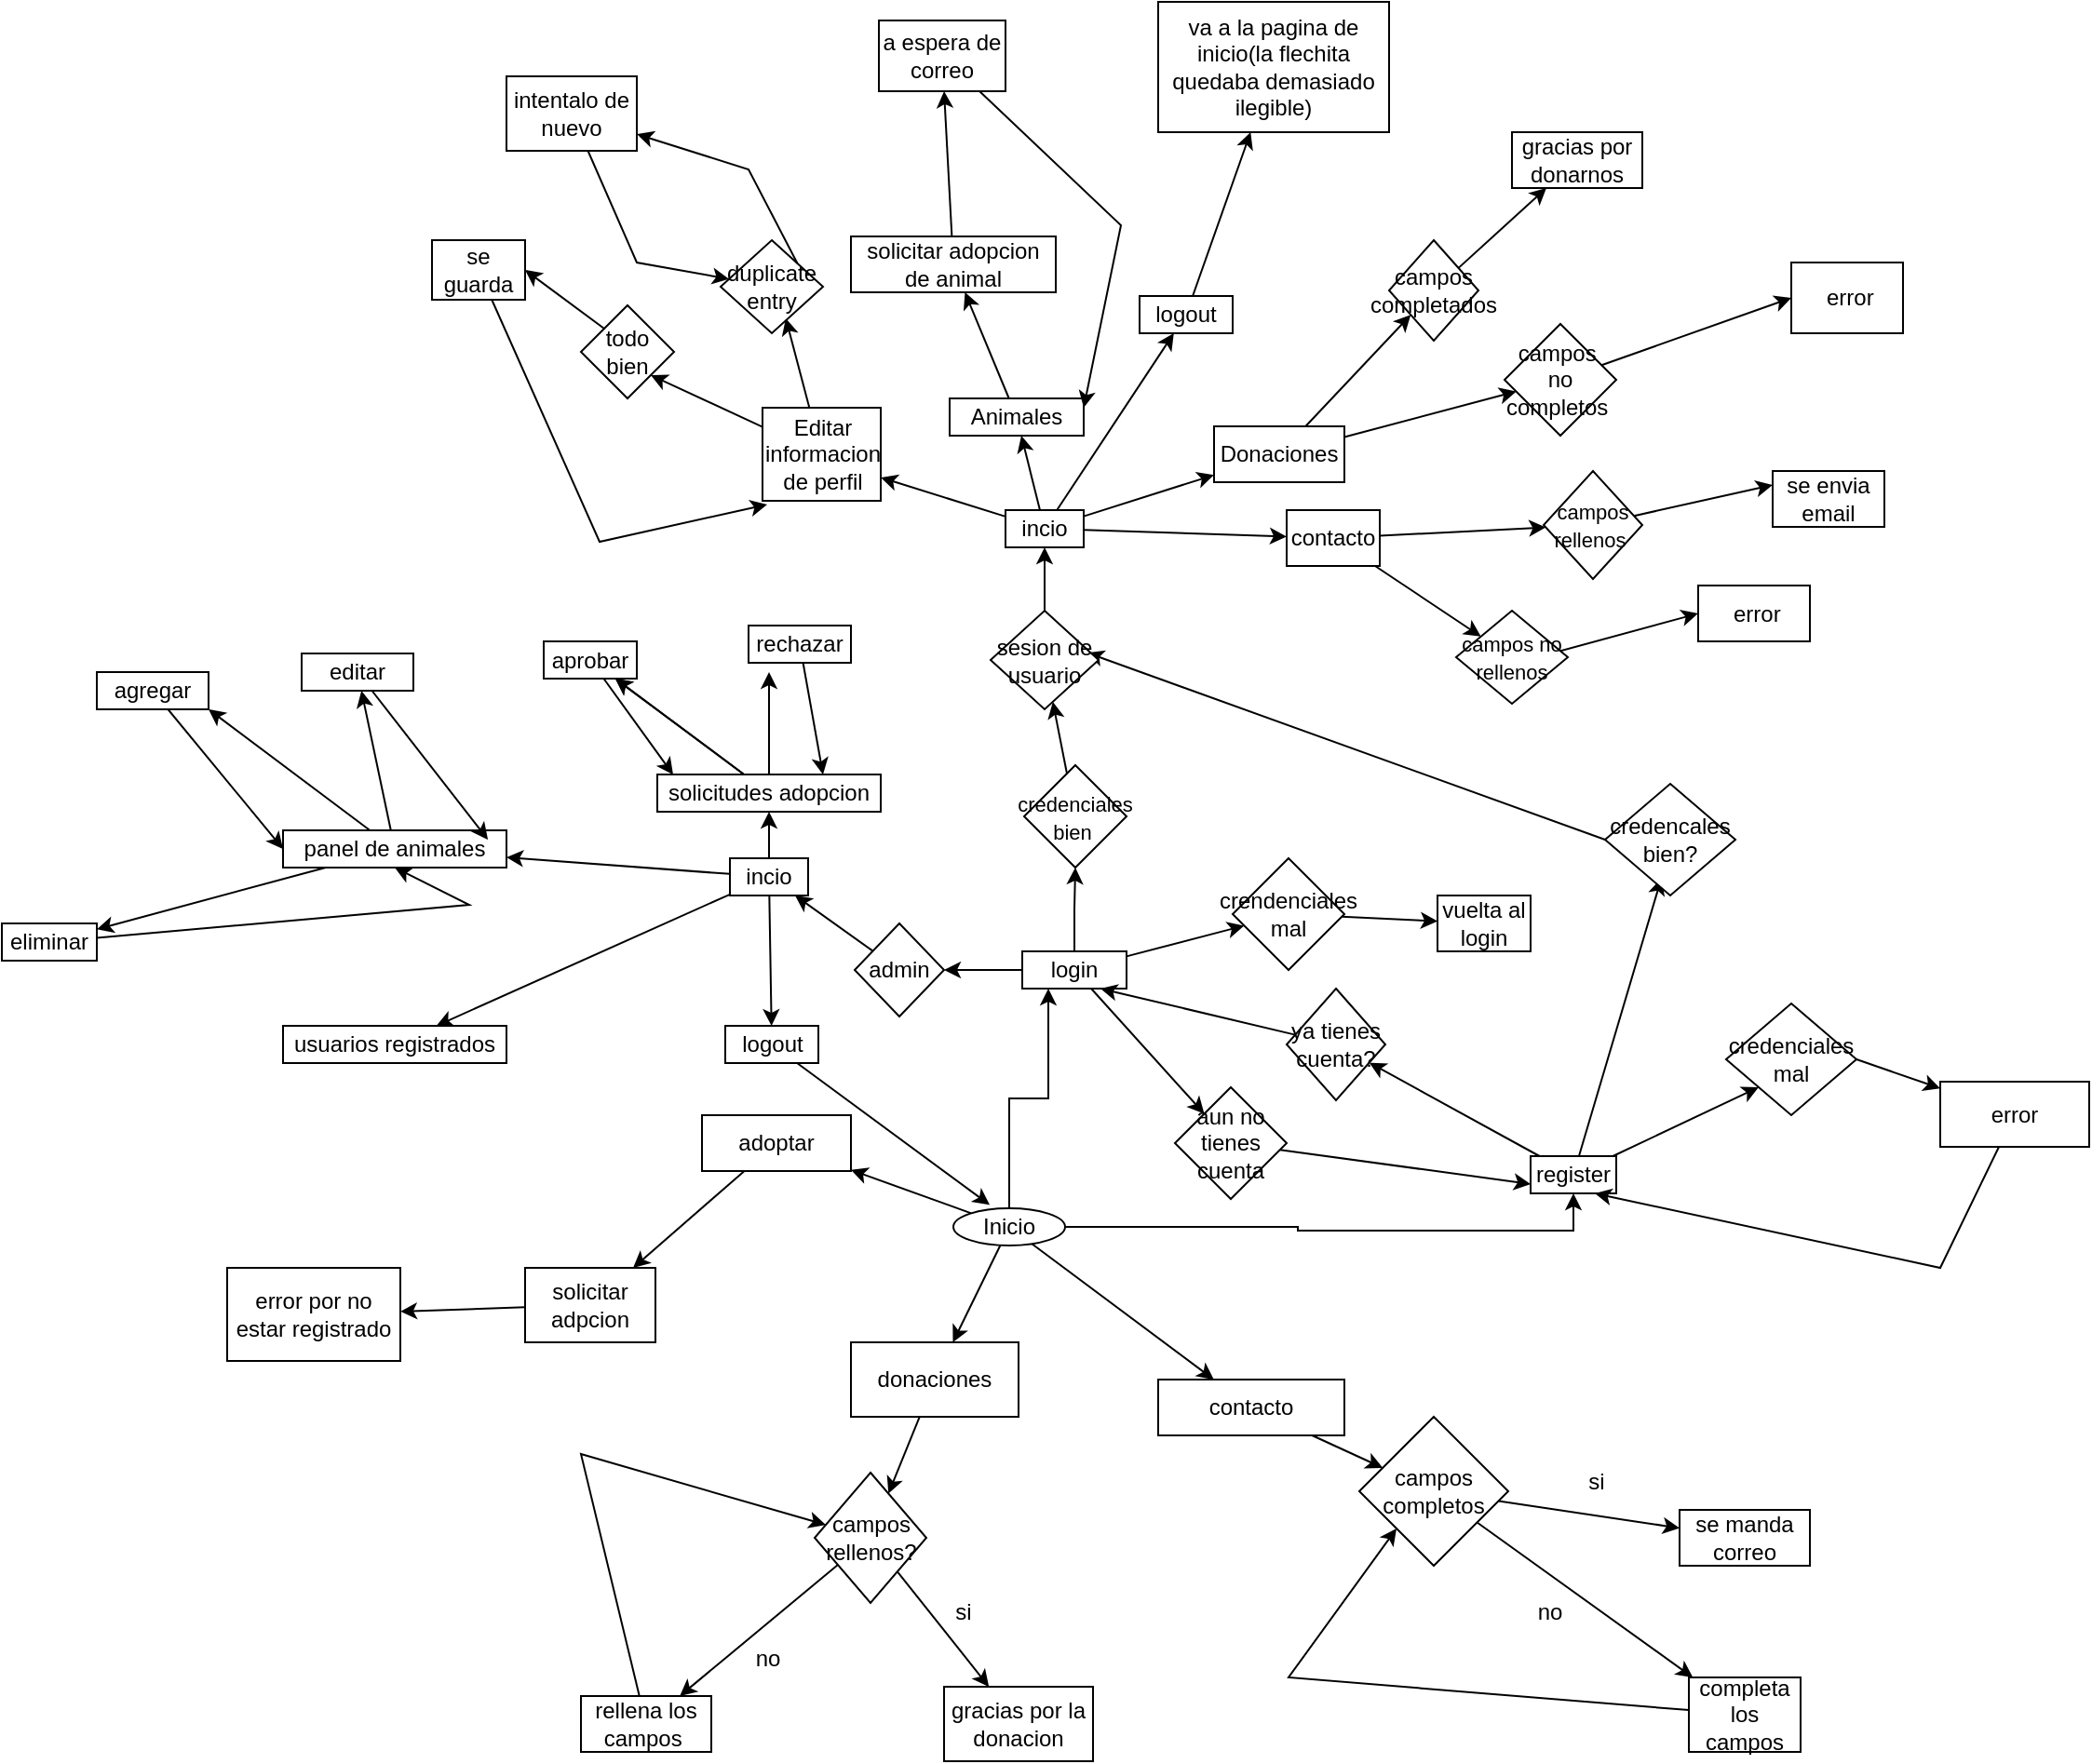 <mxfile version="27.1.1">
  <diagram name="Página-1" id="3M__JthjFd81jJMuD14Z">
    <mxGraphModel dx="2414" dy="676" grid="1" gridSize="10" guides="1" tooltips="1" connect="1" arrows="1" fold="1" page="1" pageScale="1" pageWidth="827" pageHeight="1169" math="0" shadow="0">
      <root>
        <mxCell id="0" />
        <mxCell id="1" parent="0" />
        <mxCell id="T-C96O8mmLmEZ2CBsVCO-4" value="" style="edgeStyle=orthogonalEdgeStyle;rounded=0;orthogonalLoop=1;jettySize=auto;html=1;entryX=0.25;entryY=1;entryDx=0;entryDy=0;" parent="1" source="T-C96O8mmLmEZ2CBsVCO-2" target="T-C96O8mmLmEZ2CBsVCO-3" edge="1">
          <mxGeometry relative="1" as="geometry">
            <mxPoint x="240" y="700" as="targetPoint" />
          </mxGeometry>
        </mxCell>
        <mxCell id="T-C96O8mmLmEZ2CBsVCO-6" value="" style="edgeStyle=orthogonalEdgeStyle;rounded=0;orthogonalLoop=1;jettySize=auto;html=1;" parent="1" source="T-C96O8mmLmEZ2CBsVCO-2" target="T-C96O8mmLmEZ2CBsVCO-5" edge="1">
          <mxGeometry relative="1" as="geometry" />
        </mxCell>
        <mxCell id="T-C96O8mmLmEZ2CBsVCO-141" style="edgeStyle=none;rounded=0;orthogonalLoop=1;jettySize=auto;html=1;" parent="1" source="T-C96O8mmLmEZ2CBsVCO-2" target="T-C96O8mmLmEZ2CBsVCO-143" edge="1">
          <mxGeometry relative="1" as="geometry">
            <mxPoint x="320" y="830" as="targetPoint" />
          </mxGeometry>
        </mxCell>
        <mxCell id="T-C96O8mmLmEZ2CBsVCO-154" style="edgeStyle=none;rounded=0;orthogonalLoop=1;jettySize=auto;html=1;" parent="1" source="T-C96O8mmLmEZ2CBsVCO-2" target="T-C96O8mmLmEZ2CBsVCO-155" edge="1">
          <mxGeometry relative="1" as="geometry">
            <mxPoint x="330" y="830" as="targetPoint" />
          </mxGeometry>
        </mxCell>
        <mxCell id="T-C96O8mmLmEZ2CBsVCO-182" style="edgeStyle=none;rounded=0;orthogonalLoop=1;jettySize=auto;html=1;" parent="1" source="T-C96O8mmLmEZ2CBsVCO-2" target="T-C96O8mmLmEZ2CBsVCO-183" edge="1">
          <mxGeometry relative="1" as="geometry">
            <mxPoint x="330" y="890" as="targetPoint" />
          </mxGeometry>
        </mxCell>
        <mxCell id="T-C96O8mmLmEZ2CBsVCO-2" value="Inicio" style="ellipse;whiteSpace=wrap;html=1;" parent="1" vertex="1">
          <mxGeometry x="190" y="808" width="60" height="20" as="geometry" />
        </mxCell>
        <mxCell id="T-C96O8mmLmEZ2CBsVCO-11" value="" style="edgeStyle=orthogonalEdgeStyle;rounded=0;orthogonalLoop=1;jettySize=auto;html=1;" parent="1" source="T-C96O8mmLmEZ2CBsVCO-3" target="T-C96O8mmLmEZ2CBsVCO-10" edge="1">
          <mxGeometry relative="1" as="geometry" />
        </mxCell>
        <mxCell id="T-C96O8mmLmEZ2CBsVCO-173" style="edgeStyle=none;rounded=0;orthogonalLoop=1;jettySize=auto;html=1;" parent="1" source="T-C96O8mmLmEZ2CBsVCO-3" target="T-C96O8mmLmEZ2CBsVCO-174" edge="1">
          <mxGeometry relative="1" as="geometry">
            <mxPoint x="290" y="630" as="targetPoint" />
          </mxGeometry>
        </mxCell>
        <mxCell id="T-C96O8mmLmEZ2CBsVCO-179" style="edgeStyle=none;rounded=0;orthogonalLoop=1;jettySize=auto;html=1;" parent="1" source="T-C96O8mmLmEZ2CBsVCO-3" target="T-C96O8mmLmEZ2CBsVCO-180" edge="1">
          <mxGeometry relative="1" as="geometry">
            <mxPoint x="270" y="750" as="targetPoint" />
          </mxGeometry>
        </mxCell>
        <mxCell id="T-C96O8mmLmEZ2CBsVCO-3" value="login" style="whiteSpace=wrap;html=1;" parent="1" vertex="1">
          <mxGeometry x="227" y="670" width="56" height="20" as="geometry" />
        </mxCell>
        <mxCell id="T-C96O8mmLmEZ2CBsVCO-128" style="edgeStyle=none;rounded=0;orthogonalLoop=1;jettySize=auto;html=1;entryX=0.432;entryY=0.845;entryDx=0;entryDy=0;entryPerimeter=0;" parent="1" source="T-C96O8mmLmEZ2CBsVCO-5" target="T-C96O8mmLmEZ2CBsVCO-146" edge="1">
          <mxGeometry relative="1" as="geometry">
            <mxPoint x="540" y="650" as="targetPoint" />
          </mxGeometry>
        </mxCell>
        <mxCell id="T-C96O8mmLmEZ2CBsVCO-131" style="edgeStyle=none;rounded=0;orthogonalLoop=1;jettySize=auto;html=1;entryX=0;entryY=1;entryDx=0;entryDy=0;" parent="1" source="T-C96O8mmLmEZ2CBsVCO-5" target="T-C96O8mmLmEZ2CBsVCO-147" edge="1">
          <mxGeometry relative="1" as="geometry">
            <mxPoint x="590" y="710" as="targetPoint" />
          </mxGeometry>
        </mxCell>
        <mxCell id="T-C96O8mmLmEZ2CBsVCO-171" value="" style="edgeStyle=none;rounded=0;orthogonalLoop=1;jettySize=auto;html=1;" parent="1" source="T-C96O8mmLmEZ2CBsVCO-5" target="T-C96O8mmLmEZ2CBsVCO-170" edge="1">
          <mxGeometry relative="1" as="geometry" />
        </mxCell>
        <mxCell id="T-C96O8mmLmEZ2CBsVCO-5" value="register" style="whiteSpace=wrap;html=1;" parent="1" vertex="1">
          <mxGeometry x="500" y="780" width="46" height="20" as="geometry" />
        </mxCell>
        <mxCell id="T-C96O8mmLmEZ2CBsVCO-16" value="" style="edgeStyle=none;rounded=0;orthogonalLoop=1;jettySize=auto;html=1;" parent="1" source="T-C96O8mmLmEZ2CBsVCO-10" target="T-C96O8mmLmEZ2CBsVCO-15" edge="1">
          <mxGeometry relative="1" as="geometry" />
        </mxCell>
        <mxCell id="T-C96O8mmLmEZ2CBsVCO-10" value="admin" style="rhombus;whiteSpace=wrap;html=1;" parent="1" vertex="1">
          <mxGeometry x="137" y="655" width="48" height="50" as="geometry" />
        </mxCell>
        <mxCell id="T-C96O8mmLmEZ2CBsVCO-18" value="" style="edgeStyle=none;rounded=0;orthogonalLoop=1;jettySize=auto;html=1;" parent="1" source="T-C96O8mmLmEZ2CBsVCO-15" target="T-C96O8mmLmEZ2CBsVCO-17" edge="1">
          <mxGeometry relative="1" as="geometry" />
        </mxCell>
        <mxCell id="T-C96O8mmLmEZ2CBsVCO-22" value="" style="edgeStyle=none;rounded=0;orthogonalLoop=1;jettySize=auto;html=1;" parent="1" source="T-C96O8mmLmEZ2CBsVCO-15" target="T-C96O8mmLmEZ2CBsVCO-21" edge="1">
          <mxGeometry relative="1" as="geometry" />
        </mxCell>
        <mxCell id="T-C96O8mmLmEZ2CBsVCO-24" value="" style="edgeStyle=none;rounded=0;orthogonalLoop=1;jettySize=auto;html=1;" parent="1" source="T-C96O8mmLmEZ2CBsVCO-15" target="T-C96O8mmLmEZ2CBsVCO-23" edge="1">
          <mxGeometry relative="1" as="geometry" />
        </mxCell>
        <mxCell id="T-C96O8mmLmEZ2CBsVCO-45" style="edgeStyle=none;rounded=0;orthogonalLoop=1;jettySize=auto;html=1;" parent="1" source="T-C96O8mmLmEZ2CBsVCO-15" target="T-C96O8mmLmEZ2CBsVCO-46" edge="1">
          <mxGeometry relative="1" as="geometry">
            <mxPoint x="160" y="690" as="targetPoint" />
          </mxGeometry>
        </mxCell>
        <mxCell id="T-C96O8mmLmEZ2CBsVCO-15" value="incio" style="whiteSpace=wrap;html=1;" parent="1" vertex="1">
          <mxGeometry x="70" y="620" width="42" height="20" as="geometry" />
        </mxCell>
        <mxCell id="T-C96O8mmLmEZ2CBsVCO-26" value="" style="edgeStyle=none;rounded=0;orthogonalLoop=1;jettySize=auto;html=1;" parent="1" source="T-C96O8mmLmEZ2CBsVCO-17" target="T-C96O8mmLmEZ2CBsVCO-25" edge="1">
          <mxGeometry relative="1" as="geometry" />
        </mxCell>
        <mxCell id="T-C96O8mmLmEZ2CBsVCO-27" value="" style="edgeStyle=none;rounded=0;orthogonalLoop=1;jettySize=auto;html=1;" parent="1" source="T-C96O8mmLmEZ2CBsVCO-17" target="T-C96O8mmLmEZ2CBsVCO-25" edge="1">
          <mxGeometry relative="1" as="geometry" />
        </mxCell>
        <mxCell id="T-C96O8mmLmEZ2CBsVCO-29" style="edgeStyle=none;rounded=0;orthogonalLoop=1;jettySize=auto;html=1;" parent="1" source="T-C96O8mmLmEZ2CBsVCO-17" edge="1">
          <mxGeometry relative="1" as="geometry">
            <mxPoint x="91" y="520" as="targetPoint" />
          </mxGeometry>
        </mxCell>
        <mxCell id="T-C96O8mmLmEZ2CBsVCO-17" value="solicitudes adopcion" style="whiteSpace=wrap;html=1;" parent="1" vertex="1">
          <mxGeometry x="31" y="575" width="120" height="20" as="geometry" />
        </mxCell>
        <mxCell id="T-C96O8mmLmEZ2CBsVCO-21" value="usuarios registrados" style="whiteSpace=wrap;html=1;" parent="1" vertex="1">
          <mxGeometry x="-170" y="710" width="120" height="20" as="geometry" />
        </mxCell>
        <mxCell id="T-C96O8mmLmEZ2CBsVCO-35" value="" style="edgeStyle=none;rounded=0;orthogonalLoop=1;jettySize=auto;html=1;" parent="1" source="T-C96O8mmLmEZ2CBsVCO-23" target="T-C96O8mmLmEZ2CBsVCO-34" edge="1">
          <mxGeometry relative="1" as="geometry" />
        </mxCell>
        <mxCell id="T-C96O8mmLmEZ2CBsVCO-36" style="edgeStyle=none;rounded=0;orthogonalLoop=1;jettySize=auto;html=1;entryX=1;entryY=1;entryDx=0;entryDy=0;" parent="1" source="T-C96O8mmLmEZ2CBsVCO-23" target="T-C96O8mmLmEZ2CBsVCO-37" edge="1">
          <mxGeometry relative="1" as="geometry">
            <mxPoint x="-140" y="630" as="targetPoint" />
          </mxGeometry>
        </mxCell>
        <mxCell id="T-C96O8mmLmEZ2CBsVCO-39" value="" style="edgeStyle=none;rounded=0;orthogonalLoop=1;jettySize=auto;html=1;" parent="1" source="T-C96O8mmLmEZ2CBsVCO-23" target="T-C96O8mmLmEZ2CBsVCO-38" edge="1">
          <mxGeometry relative="1" as="geometry" />
        </mxCell>
        <mxCell id="T-C96O8mmLmEZ2CBsVCO-23" value="panel de animales" style="whiteSpace=wrap;html=1;" parent="1" vertex="1">
          <mxGeometry x="-170" y="605" width="120" height="20" as="geometry" />
        </mxCell>
        <mxCell id="T-C96O8mmLmEZ2CBsVCO-25" value="aprobar" style="whiteSpace=wrap;html=1;" parent="1" vertex="1">
          <mxGeometry x="-30" y="503.5" width="50" height="20" as="geometry" />
        </mxCell>
        <mxCell id="opguHu91oCEDctB-lM7l-10" style="edgeStyle=none;rounded=0;orthogonalLoop=1;jettySize=auto;html=1;" parent="1" source="T-C96O8mmLmEZ2CBsVCO-32" edge="1">
          <mxGeometry relative="1" as="geometry">
            <mxPoint x="120" y="575" as="targetPoint" />
          </mxGeometry>
        </mxCell>
        <mxCell id="T-C96O8mmLmEZ2CBsVCO-32" value="rechazar" style="rounded=0;whiteSpace=wrap;html=1;" parent="1" vertex="1">
          <mxGeometry x="80" y="495" width="55" height="20" as="geometry" />
        </mxCell>
        <mxCell id="T-C96O8mmLmEZ2CBsVCO-34" value="editar" style="whiteSpace=wrap;html=1;" parent="1" vertex="1">
          <mxGeometry x="-160" y="510" width="60" height="20" as="geometry" />
        </mxCell>
        <mxCell id="opguHu91oCEDctB-lM7l-12" style="edgeStyle=none;rounded=0;orthogonalLoop=1;jettySize=auto;html=1;entryX=0;entryY=0.5;entryDx=0;entryDy=0;" parent="1" source="T-C96O8mmLmEZ2CBsVCO-37" target="T-C96O8mmLmEZ2CBsVCO-23" edge="1">
          <mxGeometry relative="1" as="geometry" />
        </mxCell>
        <mxCell id="T-C96O8mmLmEZ2CBsVCO-37" value="agregar" style="rounded=0;whiteSpace=wrap;html=1;" parent="1" vertex="1">
          <mxGeometry x="-270" y="520" width="60" height="20" as="geometry" />
        </mxCell>
        <mxCell id="opguHu91oCEDctB-lM7l-14" style="edgeStyle=none;rounded=0;orthogonalLoop=1;jettySize=auto;html=1;entryX=0.5;entryY=1;entryDx=0;entryDy=0;" parent="1" source="T-C96O8mmLmEZ2CBsVCO-38" target="T-C96O8mmLmEZ2CBsVCO-23" edge="1">
          <mxGeometry relative="1" as="geometry">
            <Array as="points">
              <mxPoint x="-70" y="645" />
            </Array>
          </mxGeometry>
        </mxCell>
        <mxCell id="T-C96O8mmLmEZ2CBsVCO-38" value="eliminar" style="whiteSpace=wrap;html=1;" parent="1" vertex="1">
          <mxGeometry x="-321" y="655" width="51" height="20" as="geometry" />
        </mxCell>
        <mxCell id="T-C96O8mmLmEZ2CBsVCO-46" value="logout" style="rounded=0;whiteSpace=wrap;html=1;" parent="1" vertex="1">
          <mxGeometry x="67.5" y="710" width="50" height="20" as="geometry" />
        </mxCell>
        <mxCell id="T-C96O8mmLmEZ2CBsVCO-77" style="edgeStyle=none;rounded=0;orthogonalLoop=1;jettySize=auto;html=1;" parent="1" source="T-C96O8mmLmEZ2CBsVCO-71" target="T-C96O8mmLmEZ2CBsVCO-78" edge="1">
          <mxGeometry relative="1" as="geometry">
            <mxPoint x="288.0" y="380" as="targetPoint" />
          </mxGeometry>
        </mxCell>
        <mxCell id="T-C96O8mmLmEZ2CBsVCO-81" style="edgeStyle=none;rounded=0;orthogonalLoop=1;jettySize=auto;html=1;" parent="1" source="T-C96O8mmLmEZ2CBsVCO-71" target="T-C96O8mmLmEZ2CBsVCO-82" edge="1">
          <mxGeometry relative="1" as="geometry">
            <mxPoint x="370" y="400" as="targetPoint" />
          </mxGeometry>
        </mxCell>
        <mxCell id="T-C96O8mmLmEZ2CBsVCO-94" style="edgeStyle=none;rounded=0;orthogonalLoop=1;jettySize=auto;html=1;entryX=1;entryY=0.75;entryDx=0;entryDy=0;" parent="1" source="T-C96O8mmLmEZ2CBsVCO-71" target="T-C96O8mmLmEZ2CBsVCO-95" edge="1">
          <mxGeometry relative="1" as="geometry">
            <mxPoint x="210" y="440" as="targetPoint" />
          </mxGeometry>
        </mxCell>
        <mxCell id="T-C96O8mmLmEZ2CBsVCO-98" style="edgeStyle=none;rounded=0;orthogonalLoop=1;jettySize=auto;html=1;" parent="1" source="T-C96O8mmLmEZ2CBsVCO-71" target="T-C96O8mmLmEZ2CBsVCO-99" edge="1">
          <mxGeometry relative="1" as="geometry">
            <mxPoint x="430" y="470" as="targetPoint" />
          </mxGeometry>
        </mxCell>
        <mxCell id="T-C96O8mmLmEZ2CBsVCO-71" value="incio" style="whiteSpace=wrap;html=1;" parent="1" vertex="1">
          <mxGeometry x="218" y="433" width="42" height="20" as="geometry" />
        </mxCell>
        <mxCell id="T-C96O8mmLmEZ2CBsVCO-79" style="edgeStyle=none;rounded=0;orthogonalLoop=1;jettySize=auto;html=1;" parent="1" source="T-C96O8mmLmEZ2CBsVCO-78" target="T-C96O8mmLmEZ2CBsVCO-80" edge="1">
          <mxGeometry relative="1" as="geometry">
            <mxPoint x="250" y="300" as="targetPoint" />
          </mxGeometry>
        </mxCell>
        <mxCell id="T-C96O8mmLmEZ2CBsVCO-78" value="Animales" style="rounded=0;whiteSpace=wrap;html=1;" parent="1" vertex="1">
          <mxGeometry x="188" y="373" width="72" height="20" as="geometry" />
        </mxCell>
        <mxCell id="T-C96O8mmLmEZ2CBsVCO-96" style="edgeStyle=none;rounded=0;orthogonalLoop=1;jettySize=auto;html=1;entryX=1;entryY=0.25;entryDx=0;entryDy=0;" parent="1" source="T-C96O8mmLmEZ2CBsVCO-199" target="T-C96O8mmLmEZ2CBsVCO-78" edge="1">
          <mxGeometry relative="1" as="geometry">
            <mxPoint x="255.0" y="250" as="targetPoint" />
            <Array as="points">
              <mxPoint x="280" y="280" />
            </Array>
          </mxGeometry>
        </mxCell>
        <mxCell id="T-C96O8mmLmEZ2CBsVCO-80" value="solicitar adopcion de animal" style="rounded=0;whiteSpace=wrap;html=1;" parent="1" vertex="1">
          <mxGeometry x="135" y="286" width="110" height="30" as="geometry" />
        </mxCell>
        <mxCell id="T-C96O8mmLmEZ2CBsVCO-83" style="edgeStyle=none;rounded=0;orthogonalLoop=1;jettySize=auto;html=1;" parent="1" source="T-C96O8mmLmEZ2CBsVCO-82" edge="1">
          <mxGeometry relative="1" as="geometry">
            <mxPoint x="400" y="400" as="targetPoint" />
          </mxGeometry>
        </mxCell>
        <mxCell id="T-C96O8mmLmEZ2CBsVCO-85" style="edgeStyle=none;rounded=0;orthogonalLoop=1;jettySize=auto;html=1;" parent="1" source="T-C96O8mmLmEZ2CBsVCO-82" target="T-C96O8mmLmEZ2CBsVCO-201" edge="1">
          <mxGeometry relative="1" as="geometry">
            <mxPoint x="450" y="380" as="targetPoint" />
          </mxGeometry>
        </mxCell>
        <mxCell id="T-C96O8mmLmEZ2CBsVCO-90" style="edgeStyle=none;rounded=0;orthogonalLoop=1;jettySize=auto;html=1;" parent="1" source="T-C96O8mmLmEZ2CBsVCO-82" target="T-C96O8mmLmEZ2CBsVCO-202" edge="1">
          <mxGeometry relative="1" as="geometry">
            <mxPoint x="480" y="403" as="targetPoint" />
          </mxGeometry>
        </mxCell>
        <mxCell id="T-C96O8mmLmEZ2CBsVCO-82" value="Donaciones" style="rounded=0;whiteSpace=wrap;html=1;" parent="1" vertex="1">
          <mxGeometry x="330" y="388" width="70" height="30" as="geometry" />
        </mxCell>
        <mxCell id="T-C96O8mmLmEZ2CBsVCO-87" style="edgeStyle=none;rounded=0;orthogonalLoop=1;jettySize=auto;html=1;" parent="1" source="T-C96O8mmLmEZ2CBsVCO-201" target="T-C96O8mmLmEZ2CBsVCO-89" edge="1">
          <mxGeometry relative="1" as="geometry">
            <mxPoint x="520" y="350" as="targetPoint" />
            <mxPoint x="492.5" y="350" as="sourcePoint" />
          </mxGeometry>
        </mxCell>
        <mxCell id="T-C96O8mmLmEZ2CBsVCO-89" value="gracias por donarnos" style="rounded=0;whiteSpace=wrap;html=1;" parent="1" vertex="1">
          <mxGeometry x="490" y="230" width="70" height="30" as="geometry" />
        </mxCell>
        <mxCell id="T-C96O8mmLmEZ2CBsVCO-92" style="edgeStyle=none;rounded=0;orthogonalLoop=1;jettySize=auto;html=1;entryX=0;entryY=0.5;entryDx=0;entryDy=0;" parent="1" source="T-C96O8mmLmEZ2CBsVCO-202" target="T-C96O8mmLmEZ2CBsVCO-203" edge="1">
          <mxGeometry relative="1" as="geometry">
            <mxPoint x="570" y="407.52" as="targetPoint" />
            <mxPoint x="550" y="407.52" as="sourcePoint" />
          </mxGeometry>
        </mxCell>
        <mxCell id="T-C96O8mmLmEZ2CBsVCO-105" style="edgeStyle=none;rounded=0;orthogonalLoop=1;jettySize=auto;html=1;" parent="1" source="T-C96O8mmLmEZ2CBsVCO-95" edge="1">
          <mxGeometry relative="1" as="geometry">
            <mxPoint x="100" y="330" as="targetPoint" />
          </mxGeometry>
        </mxCell>
        <mxCell id="T-C96O8mmLmEZ2CBsVCO-110" style="edgeStyle=none;rounded=0;orthogonalLoop=1;jettySize=auto;html=1;entryX=1;entryY=1;entryDx=0;entryDy=0;" parent="1" source="T-C96O8mmLmEZ2CBsVCO-95" target="T-C96O8mmLmEZ2CBsVCO-193" edge="1">
          <mxGeometry relative="1" as="geometry">
            <mxPoint x="60" y="383" as="targetPoint" />
          </mxGeometry>
        </mxCell>
        <mxCell id="T-C96O8mmLmEZ2CBsVCO-95" value="Editar informacion de perfil" style="whiteSpace=wrap;html=1;" parent="1" vertex="1">
          <mxGeometry x="87.5" y="378" width="63.5" height="50" as="geometry" />
        </mxCell>
        <mxCell id="T-C96O8mmLmEZ2CBsVCO-100" value="" style="edgeStyle=none;rounded=0;orthogonalLoop=1;jettySize=auto;html=1;" parent="1" source="T-C96O8mmLmEZ2CBsVCO-99" target="T-C96O8mmLmEZ2CBsVCO-209" edge="1">
          <mxGeometry relative="1" as="geometry">
            <mxPoint x="570" y="470" as="targetPoint" />
          </mxGeometry>
        </mxCell>
        <mxCell id="T-C96O8mmLmEZ2CBsVCO-99" value="contacto" style="rounded=0;whiteSpace=wrap;html=1;" parent="1" vertex="1">
          <mxGeometry x="369" y="433" width="50" height="30" as="geometry" />
        </mxCell>
        <mxCell id="T-C96O8mmLmEZ2CBsVCO-108" style="edgeStyle=none;rounded=0;orthogonalLoop=1;jettySize=auto;html=1;" parent="1" source="T-C96O8mmLmEZ2CBsVCO-195" target="T-C96O8mmLmEZ2CBsVCO-194" edge="1">
          <mxGeometry relative="1" as="geometry">
            <mxPoint x="40" y="280" as="targetPoint" />
            <mxPoint x="67.273" y="298" as="sourcePoint" />
            <Array as="points">
              <mxPoint x="20" y="300" />
            </Array>
          </mxGeometry>
        </mxCell>
        <mxCell id="T-C96O8mmLmEZ2CBsVCO-116" value="" style="edgeStyle=none;rounded=0;orthogonalLoop=1;jettySize=auto;html=1;" parent="1" source="T-C96O8mmLmEZ2CBsVCO-71" target="T-C96O8mmLmEZ2CBsVCO-115" edge="1">
          <mxGeometry relative="1" as="geometry">
            <mxPoint x="370" y="330" as="targetPoint" />
            <mxPoint x="294" y="450" as="sourcePoint" />
          </mxGeometry>
        </mxCell>
        <mxCell id="opguHu91oCEDctB-lM7l-17" style="edgeStyle=none;rounded=0;orthogonalLoop=1;jettySize=auto;html=1;" parent="1" source="T-C96O8mmLmEZ2CBsVCO-115" target="opguHu91oCEDctB-lM7l-18" edge="1">
          <mxGeometry relative="1" as="geometry">
            <mxPoint x="380.0" y="290" as="targetPoint" />
          </mxGeometry>
        </mxCell>
        <mxCell id="T-C96O8mmLmEZ2CBsVCO-115" value="logout" style="rounded=0;whiteSpace=wrap;html=1;" parent="1" vertex="1">
          <mxGeometry x="290" y="318" width="50" height="20" as="geometry" />
        </mxCell>
        <mxCell id="T-C96O8mmLmEZ2CBsVCO-125" value="" style="edgeStyle=none;rounded=0;orthogonalLoop=1;jettySize=auto;html=1;entryX=0;entryY=0.5;entryDx=0;entryDy=0;" parent="1" source="T-C96O8mmLmEZ2CBsVCO-206" target="T-C96O8mmLmEZ2CBsVCO-208" edge="1">
          <mxGeometry relative="1" as="geometry">
            <mxPoint x="500" y="513.462" as="targetPoint" />
            <mxPoint x="408" y="463" as="sourcePoint" />
            <Array as="points">
              <mxPoint x="500" y="513" />
            </Array>
          </mxGeometry>
        </mxCell>
        <mxCell id="T-C96O8mmLmEZ2CBsVCO-130" style="edgeStyle=none;rounded=0;orthogonalLoop=1;jettySize=auto;html=1;exitX=0;exitY=0.5;exitDx=0;exitDy=0;entryX=0.893;entryY=0.426;entryDx=0;entryDy=0;entryPerimeter=0;" parent="1" source="T-C96O8mmLmEZ2CBsVCO-146" target="opguHu91oCEDctB-lM7l-1" edge="1">
          <mxGeometry relative="1" as="geometry">
            <mxPoint x="510.95" y="618" as="sourcePoint" />
            <mxPoint x="270" y="490" as="targetPoint" />
          </mxGeometry>
        </mxCell>
        <mxCell id="T-C96O8mmLmEZ2CBsVCO-133" style="edgeStyle=none;rounded=0;orthogonalLoop=1;jettySize=auto;html=1;exitX=1;exitY=0.5;exitDx=0;exitDy=0;" parent="1" source="T-C96O8mmLmEZ2CBsVCO-147" target="T-C96O8mmLmEZ2CBsVCO-204" edge="1">
          <mxGeometry relative="1" as="geometry">
            <mxPoint x="690" y="670" as="targetPoint" />
            <mxPoint x="662.174" y="678" as="sourcePoint" />
          </mxGeometry>
        </mxCell>
        <mxCell id="T-C96O8mmLmEZ2CBsVCO-144" style="edgeStyle=none;rounded=0;orthogonalLoop=1;jettySize=auto;html=1;" parent="1" source="T-C96O8mmLmEZ2CBsVCO-143" target="T-C96O8mmLmEZ2CBsVCO-148" edge="1">
          <mxGeometry relative="1" as="geometry">
            <mxPoint x="350" y="890" as="targetPoint" />
          </mxGeometry>
        </mxCell>
        <mxCell id="T-C96O8mmLmEZ2CBsVCO-143" value="adoptar" style="rounded=0;whiteSpace=wrap;html=1;" parent="1" vertex="1">
          <mxGeometry x="55" y="758" width="80" height="30" as="geometry" />
        </mxCell>
        <mxCell id="T-C96O8mmLmEZ2CBsVCO-146" value="credencales bien?" style="rhombus;whiteSpace=wrap;html=1;" parent="1" vertex="1">
          <mxGeometry x="540" y="580" width="70" height="60" as="geometry" />
        </mxCell>
        <mxCell id="T-C96O8mmLmEZ2CBsVCO-147" value="&lt;span style=&quot;text-wrap-mode: nowrap;&quot;&gt;credenciales mal&lt;/span&gt;" style="rhombus;whiteSpace=wrap;html=1;" parent="1" vertex="1">
          <mxGeometry x="605" y="698" width="70" height="60" as="geometry" />
        </mxCell>
        <mxCell id="T-C96O8mmLmEZ2CBsVCO-149" style="edgeStyle=none;rounded=0;orthogonalLoop=1;jettySize=auto;html=1;" parent="1" source="T-C96O8mmLmEZ2CBsVCO-148" target="T-C96O8mmLmEZ2CBsVCO-152" edge="1">
          <mxGeometry relative="1" as="geometry">
            <mxPoint x="460" y="880" as="targetPoint" />
          </mxGeometry>
        </mxCell>
        <mxCell id="T-C96O8mmLmEZ2CBsVCO-148" value="solicitar adpcion" style="rounded=0;whiteSpace=wrap;html=1;" parent="1" vertex="1">
          <mxGeometry x="-40" y="840" width="70" height="40" as="geometry" />
        </mxCell>
        <mxCell id="T-C96O8mmLmEZ2CBsVCO-152" value="error por no estar registrado" style="rounded=0;whiteSpace=wrap;html=1;" parent="1" vertex="1">
          <mxGeometry x="-200" y="840" width="93" height="50" as="geometry" />
        </mxCell>
        <mxCell id="T-C96O8mmLmEZ2CBsVCO-156" style="edgeStyle=none;rounded=0;orthogonalLoop=1;jettySize=auto;html=1;" parent="1" source="T-C96O8mmLmEZ2CBsVCO-155" target="T-C96O8mmLmEZ2CBsVCO-157" edge="1">
          <mxGeometry relative="1" as="geometry">
            <mxPoint x="440" y="840" as="targetPoint" />
          </mxGeometry>
        </mxCell>
        <mxCell id="T-C96O8mmLmEZ2CBsVCO-155" value="donaciones" style="rounded=0;whiteSpace=wrap;html=1;" parent="1" vertex="1">
          <mxGeometry x="135" y="880" width="90" height="40" as="geometry" />
        </mxCell>
        <mxCell id="T-C96O8mmLmEZ2CBsVCO-158" style="edgeStyle=none;rounded=0;orthogonalLoop=1;jettySize=auto;html=1;" parent="1" source="T-C96O8mmLmEZ2CBsVCO-157" target="T-C96O8mmLmEZ2CBsVCO-160" edge="1">
          <mxGeometry relative="1" as="geometry">
            <mxPoint x="560" y="810" as="targetPoint" />
          </mxGeometry>
        </mxCell>
        <mxCell id="T-C96O8mmLmEZ2CBsVCO-161" style="edgeStyle=none;rounded=0;orthogonalLoop=1;jettySize=auto;html=1;" parent="1" source="T-C96O8mmLmEZ2CBsVCO-157" target="T-C96O8mmLmEZ2CBsVCO-162" edge="1">
          <mxGeometry relative="1" as="geometry">
            <mxPoint x="530" y="890" as="targetPoint" />
          </mxGeometry>
        </mxCell>
        <mxCell id="T-C96O8mmLmEZ2CBsVCO-157" value="campos rellenos?" style="rhombus;whiteSpace=wrap;html=1;" parent="1" vertex="1">
          <mxGeometry x="115.5" y="950" width="60" height="70" as="geometry" />
        </mxCell>
        <mxCell id="T-C96O8mmLmEZ2CBsVCO-160" value="gracias por la donacion" style="rounded=0;whiteSpace=wrap;html=1;" parent="1" vertex="1">
          <mxGeometry x="185" y="1065" width="80" height="40" as="geometry" />
        </mxCell>
        <mxCell id="opguHu91oCEDctB-lM7l-7" style="edgeStyle=none;rounded=0;orthogonalLoop=1;jettySize=auto;html=1;" parent="1" source="T-C96O8mmLmEZ2CBsVCO-162" target="T-C96O8mmLmEZ2CBsVCO-157" edge="1">
          <mxGeometry relative="1" as="geometry">
            <mxPoint x="10" y="1000" as="targetPoint" />
            <Array as="points">
              <mxPoint x="-10" y="940" />
            </Array>
          </mxGeometry>
        </mxCell>
        <mxCell id="T-C96O8mmLmEZ2CBsVCO-162" value="rellena los campos&amp;nbsp;" style="rounded=0;whiteSpace=wrap;html=1;" parent="1" vertex="1">
          <mxGeometry x="-10" y="1070" width="70" height="30" as="geometry" />
        </mxCell>
        <mxCell id="T-C96O8mmLmEZ2CBsVCO-163" value="si" style="text;html=1;align=center;verticalAlign=middle;resizable=0;points=[];autosize=1;strokeColor=none;fillColor=none;" parent="1" vertex="1">
          <mxGeometry x="180" y="1010" width="30" height="30" as="geometry" />
        </mxCell>
        <mxCell id="T-C96O8mmLmEZ2CBsVCO-165" value="no" style="text;html=1;align=center;verticalAlign=middle;resizable=0;points=[];autosize=1;strokeColor=none;fillColor=none;" parent="1" vertex="1">
          <mxGeometry x="70" y="1035" width="40" height="30" as="geometry" />
        </mxCell>
        <mxCell id="T-C96O8mmLmEZ2CBsVCO-172" style="edgeStyle=none;rounded=0;orthogonalLoop=1;jettySize=auto;html=1;entryX=0.75;entryY=1;entryDx=0;entryDy=0;" parent="1" source="T-C96O8mmLmEZ2CBsVCO-170" target="T-C96O8mmLmEZ2CBsVCO-3" edge="1">
          <mxGeometry relative="1" as="geometry" />
        </mxCell>
        <mxCell id="T-C96O8mmLmEZ2CBsVCO-170" value="ya tienes cuenta?" style="rhombus;whiteSpace=wrap;html=1;" parent="1" vertex="1">
          <mxGeometry x="369" y="690" width="53" height="60" as="geometry" />
        </mxCell>
        <mxCell id="T-C96O8mmLmEZ2CBsVCO-175" style="edgeStyle=none;rounded=0;orthogonalLoop=1;jettySize=auto;html=1;" parent="1" source="T-C96O8mmLmEZ2CBsVCO-174" target="T-C96O8mmLmEZ2CBsVCO-176" edge="1">
          <mxGeometry relative="1" as="geometry">
            <mxPoint x="370" y="600" as="targetPoint" />
          </mxGeometry>
        </mxCell>
        <mxCell id="T-C96O8mmLmEZ2CBsVCO-174" value="crendenciales mal" style="rhombus;whiteSpace=wrap;html=1;" parent="1" vertex="1">
          <mxGeometry x="340" y="620" width="60" height="60" as="geometry" />
        </mxCell>
        <mxCell id="T-C96O8mmLmEZ2CBsVCO-176" value="vuelta al login" style="rounded=0;whiteSpace=wrap;html=1;" parent="1" vertex="1">
          <mxGeometry x="450" y="640" width="50" height="30" as="geometry" />
        </mxCell>
        <mxCell id="T-C96O8mmLmEZ2CBsVCO-178" value="" style="edgeStyle=orthogonalEdgeStyle;rounded=0;orthogonalLoop=1;jettySize=auto;html=1;" parent="1" source="T-C96O8mmLmEZ2CBsVCO-3" target="T-C96O8mmLmEZ2CBsVCO-177" edge="1">
          <mxGeometry relative="1" as="geometry">
            <mxPoint x="255" y="670" as="sourcePoint" />
            <mxPoint x="239" y="483" as="targetPoint" />
          </mxGeometry>
        </mxCell>
        <mxCell id="opguHu91oCEDctB-lM7l-2" style="edgeStyle=none;rounded=0;orthogonalLoop=1;jettySize=auto;html=1;" parent="1" source="opguHu91oCEDctB-lM7l-1" edge="1">
          <mxGeometry relative="1" as="geometry">
            <mxPoint x="250" y="520" as="targetPoint" />
          </mxGeometry>
        </mxCell>
        <mxCell id="T-C96O8mmLmEZ2CBsVCO-177" value="&lt;span style=&quot;font-size: 11px; text-wrap-mode: nowrap;&quot;&gt;credenciales bien&amp;nbsp;&lt;/span&gt;" style="rhombus;whiteSpace=wrap;html=1;" parent="1" vertex="1">
          <mxGeometry x="228" y="570" width="55" height="55" as="geometry" />
        </mxCell>
        <mxCell id="T-C96O8mmLmEZ2CBsVCO-181" style="edgeStyle=none;rounded=0;orthogonalLoop=1;jettySize=auto;html=1;entryX=0;entryY=0.75;entryDx=0;entryDy=0;" parent="1" source="T-C96O8mmLmEZ2CBsVCO-180" target="T-C96O8mmLmEZ2CBsVCO-5" edge="1">
          <mxGeometry relative="1" as="geometry" />
        </mxCell>
        <mxCell id="T-C96O8mmLmEZ2CBsVCO-180" value="aun no tienes cuenta" style="rhombus;whiteSpace=wrap;html=1;" parent="1" vertex="1">
          <mxGeometry x="309" y="743" width="60" height="60" as="geometry" />
        </mxCell>
        <mxCell id="T-C96O8mmLmEZ2CBsVCO-184" style="edgeStyle=none;rounded=0;orthogonalLoop=1;jettySize=auto;html=1;" parent="1" source="T-C96O8mmLmEZ2CBsVCO-183" target="T-C96O8mmLmEZ2CBsVCO-185" edge="1">
          <mxGeometry relative="1" as="geometry">
            <mxPoint x="440" y="930" as="targetPoint" />
          </mxGeometry>
        </mxCell>
        <mxCell id="T-C96O8mmLmEZ2CBsVCO-183" value="contacto" style="rounded=0;whiteSpace=wrap;html=1;" parent="1" vertex="1">
          <mxGeometry x="300" y="900" width="100" height="30" as="geometry" />
        </mxCell>
        <mxCell id="T-C96O8mmLmEZ2CBsVCO-186" style="edgeStyle=none;rounded=0;orthogonalLoop=1;jettySize=auto;html=1;" parent="1" source="T-C96O8mmLmEZ2CBsVCO-185" target="T-C96O8mmLmEZ2CBsVCO-191" edge="1">
          <mxGeometry relative="1" as="geometry">
            <mxPoint x="530" y="940" as="targetPoint" />
          </mxGeometry>
        </mxCell>
        <mxCell id="T-C96O8mmLmEZ2CBsVCO-189" style="edgeStyle=none;rounded=0;orthogonalLoop=1;jettySize=auto;html=1;" parent="1" source="T-C96O8mmLmEZ2CBsVCO-185" target="T-C96O8mmLmEZ2CBsVCO-192" edge="1">
          <mxGeometry relative="1" as="geometry">
            <mxPoint x="490" y="1030" as="targetPoint" />
          </mxGeometry>
        </mxCell>
        <mxCell id="T-C96O8mmLmEZ2CBsVCO-185" value="campos completos" style="rhombus;whiteSpace=wrap;html=1;" parent="1" vertex="1">
          <mxGeometry x="408" y="920" width="80" height="80" as="geometry" />
        </mxCell>
        <mxCell id="T-C96O8mmLmEZ2CBsVCO-187" value="si" style="text;html=1;align=center;verticalAlign=middle;resizable=0;points=[];autosize=1;strokeColor=none;fillColor=none;" parent="1" vertex="1">
          <mxGeometry x="520" y="940" width="30" height="30" as="geometry" />
        </mxCell>
        <mxCell id="T-C96O8mmLmEZ2CBsVCO-190" value="no" style="text;html=1;align=center;verticalAlign=middle;resizable=0;points=[];autosize=1;strokeColor=none;fillColor=none;" parent="1" vertex="1">
          <mxGeometry x="490" y="1010" width="40" height="30" as="geometry" />
        </mxCell>
        <mxCell id="T-C96O8mmLmEZ2CBsVCO-191" value="se manda correo" style="rounded=0;whiteSpace=wrap;html=1;" parent="1" vertex="1">
          <mxGeometry x="580" y="970" width="70" height="30" as="geometry" />
        </mxCell>
        <mxCell id="opguHu91oCEDctB-lM7l-6" style="edgeStyle=none;rounded=0;orthogonalLoop=1;jettySize=auto;html=1;entryX=0;entryY=1;entryDx=0;entryDy=0;" parent="1" source="T-C96O8mmLmEZ2CBsVCO-192" target="T-C96O8mmLmEZ2CBsVCO-185" edge="1">
          <mxGeometry relative="1" as="geometry">
            <mxPoint x="420" y="1090" as="targetPoint" />
            <Array as="points">
              <mxPoint x="370" y="1060" />
            </Array>
          </mxGeometry>
        </mxCell>
        <mxCell id="T-C96O8mmLmEZ2CBsVCO-192" value="completa&lt;div&gt;los&lt;br&gt;&lt;div&gt;campos&lt;/div&gt;&lt;/div&gt;" style="rounded=0;whiteSpace=wrap;html=1;" parent="1" vertex="1">
          <mxGeometry x="585" y="1060" width="60" height="40" as="geometry" />
        </mxCell>
        <mxCell id="T-C96O8mmLmEZ2CBsVCO-193" value="&lt;span style=&quot;text-wrap-mode: nowrap;&quot;&gt;todo bien&lt;/span&gt;" style="rhombus;whiteSpace=wrap;html=1;" parent="1" vertex="1">
          <mxGeometry x="-10" y="323" width="50" height="50" as="geometry" />
        </mxCell>
        <mxCell id="T-C96O8mmLmEZ2CBsVCO-194" value="&lt;span style=&quot;text-wrap-mode: nowrap;&quot;&gt;duplicate entry&lt;/span&gt;" style="rhombus;whiteSpace=wrap;html=1;" parent="1" vertex="1">
          <mxGeometry x="65" y="288" width="55" height="50" as="geometry" />
        </mxCell>
        <mxCell id="T-C96O8mmLmEZ2CBsVCO-196" value="" style="edgeStyle=none;rounded=0;orthogonalLoop=1;jettySize=auto;html=1;exitX=1;exitY=0;exitDx=0;exitDy=0;" parent="1" source="T-C96O8mmLmEZ2CBsVCO-194" target="T-C96O8mmLmEZ2CBsVCO-195" edge="1">
          <mxGeometry relative="1" as="geometry">
            <mxPoint x="40" y="280" as="targetPoint" />
            <mxPoint x="67.273" y="298" as="sourcePoint" />
            <Array as="points">
              <mxPoint x="80" y="250" />
            </Array>
          </mxGeometry>
        </mxCell>
        <mxCell id="T-C96O8mmLmEZ2CBsVCO-195" value="intentalo de nuevo" style="rounded=0;whiteSpace=wrap;html=1;" parent="1" vertex="1">
          <mxGeometry x="-50" y="200" width="70" height="40" as="geometry" />
        </mxCell>
        <mxCell id="T-C96O8mmLmEZ2CBsVCO-198" value="" style="edgeStyle=none;rounded=0;orthogonalLoop=1;jettySize=auto;html=1;entryX=1;entryY=0.5;entryDx=0;entryDy=0;exitX=0;exitY=0;exitDx=0;exitDy=0;" parent="1" source="T-C96O8mmLmEZ2CBsVCO-193" target="T-C96O8mmLmEZ2CBsVCO-197" edge="1">
          <mxGeometry relative="1" as="geometry">
            <mxPoint x="-20" y="370" as="targetPoint" />
            <mxPoint x="5" y="375.417" as="sourcePoint" />
          </mxGeometry>
        </mxCell>
        <mxCell id="opguHu91oCEDctB-lM7l-8" style="edgeStyle=none;rounded=0;orthogonalLoop=1;jettySize=auto;html=1;" parent="1" source="T-C96O8mmLmEZ2CBsVCO-197" edge="1">
          <mxGeometry relative="1" as="geometry">
            <mxPoint x="90" y="430" as="targetPoint" />
            <Array as="points">
              <mxPoint y="450" />
            </Array>
          </mxGeometry>
        </mxCell>
        <mxCell id="T-C96O8mmLmEZ2CBsVCO-197" value="se guarda" style="rounded=0;whiteSpace=wrap;html=1;" parent="1" vertex="1">
          <mxGeometry x="-90" y="288" width="50" height="32" as="geometry" />
        </mxCell>
        <mxCell id="T-C96O8mmLmEZ2CBsVCO-200" value="" style="edgeStyle=none;rounded=0;orthogonalLoop=1;jettySize=auto;html=1;" parent="1" source="T-C96O8mmLmEZ2CBsVCO-80" target="T-C96O8mmLmEZ2CBsVCO-199" edge="1">
          <mxGeometry relative="1" as="geometry">
            <mxPoint x="255.0" y="250" as="targetPoint" />
            <mxPoint x="232" y="300" as="sourcePoint" />
          </mxGeometry>
        </mxCell>
        <mxCell id="T-C96O8mmLmEZ2CBsVCO-199" value="a espera de correo" style="rounded=0;whiteSpace=wrap;html=1;" parent="1" vertex="1">
          <mxGeometry x="150" y="170" width="68" height="38" as="geometry" />
        </mxCell>
        <mxCell id="T-C96O8mmLmEZ2CBsVCO-203" value="&lt;span style=&quot;text-wrap-mode: nowrap;&quot;&gt;&amp;nbsp;error&lt;/span&gt;" style="rounded=0;whiteSpace=wrap;html=1;" parent="1" vertex="1">
          <mxGeometry x="640" y="300" width="60" height="38" as="geometry" />
        </mxCell>
        <mxCell id="opguHu91oCEDctB-lM7l-5" style="edgeStyle=none;rounded=0;orthogonalLoop=1;jettySize=auto;html=1;entryX=0.75;entryY=1;entryDx=0;entryDy=0;" parent="1" source="T-C96O8mmLmEZ2CBsVCO-204" target="T-C96O8mmLmEZ2CBsVCO-5" edge="1">
          <mxGeometry relative="1" as="geometry">
            <Array as="points">
              <mxPoint x="720" y="840" />
            </Array>
          </mxGeometry>
        </mxCell>
        <mxCell id="T-C96O8mmLmEZ2CBsVCO-204" value="&lt;span style=&quot;text-wrap-mode: nowrap;&quot;&gt;error&lt;/span&gt;" style="rounded=0;whiteSpace=wrap;html=1;" parent="1" vertex="1">
          <mxGeometry x="720" y="740" width="80" height="35" as="geometry" />
        </mxCell>
        <mxCell id="T-C96O8mmLmEZ2CBsVCO-205" value="&lt;span style=&quot;text-wrap-mode: nowrap;&quot;&gt;se envia email&lt;/span&gt;" style="rounded=0;whiteSpace=wrap;html=1;" parent="1" vertex="1">
          <mxGeometry x="630" y="412" width="60" height="30" as="geometry" />
        </mxCell>
        <mxCell id="T-C96O8mmLmEZ2CBsVCO-207" value="" style="edgeStyle=none;rounded=0;orthogonalLoop=1;jettySize=auto;html=1;" parent="1" source="T-C96O8mmLmEZ2CBsVCO-99" target="T-C96O8mmLmEZ2CBsVCO-206" edge="1">
          <mxGeometry relative="1" as="geometry">
            <mxPoint x="500" y="510" as="targetPoint" />
            <mxPoint x="419" y="463" as="sourcePoint" />
          </mxGeometry>
        </mxCell>
        <mxCell id="T-C96O8mmLmEZ2CBsVCO-206" value="&lt;span style=&quot;font-size: 11px; text-wrap-mode: nowrap;&quot;&gt;campos no rellenos&lt;/span&gt;" style="rhombus;whiteSpace=wrap;html=1;" parent="1" vertex="1">
          <mxGeometry x="460" y="487" width="60" height="50" as="geometry" />
        </mxCell>
        <mxCell id="T-C96O8mmLmEZ2CBsVCO-208" value="&lt;span style=&quot;text-wrap-mode: nowrap;&quot;&gt;&amp;nbsp;error&lt;/span&gt;" style="rounded=0;whiteSpace=wrap;html=1;" parent="1" vertex="1">
          <mxGeometry x="590" y="473.5" width="60" height="30" as="geometry" />
        </mxCell>
        <mxCell id="T-C96O8mmLmEZ2CBsVCO-211" style="edgeStyle=none;rounded=0;orthogonalLoop=1;jettySize=auto;html=1;entryX=0;entryY=0.25;entryDx=0;entryDy=0;" parent="1" source="T-C96O8mmLmEZ2CBsVCO-209" target="T-C96O8mmLmEZ2CBsVCO-205" edge="1">
          <mxGeometry relative="1" as="geometry" />
        </mxCell>
        <mxCell id="T-C96O8mmLmEZ2CBsVCO-209" value="&lt;span style=&quot;font-size: 11px; text-wrap-mode: nowrap;&quot;&gt;campos rellenos&amp;nbsp;&lt;/span&gt;" style="rhombus;whiteSpace=wrap;html=1;" parent="1" vertex="1">
          <mxGeometry x="507" y="412" width="53" height="58" as="geometry" />
        </mxCell>
        <mxCell id="opguHu91oCEDctB-lM7l-3" value="" style="edgeStyle=none;rounded=0;orthogonalLoop=1;jettySize=auto;html=1;" parent="1" source="T-C96O8mmLmEZ2CBsVCO-177" target="opguHu91oCEDctB-lM7l-1" edge="1">
          <mxGeometry relative="1" as="geometry">
            <mxPoint x="250" y="520" as="targetPoint" />
            <mxPoint x="261" y="556" as="sourcePoint" />
          </mxGeometry>
        </mxCell>
        <mxCell id="opguHu91oCEDctB-lM7l-4" style="edgeStyle=none;rounded=0;orthogonalLoop=1;jettySize=auto;html=1;entryX=0.5;entryY=1;entryDx=0;entryDy=0;" parent="1" source="opguHu91oCEDctB-lM7l-1" target="T-C96O8mmLmEZ2CBsVCO-71" edge="1">
          <mxGeometry relative="1" as="geometry" />
        </mxCell>
        <mxCell id="opguHu91oCEDctB-lM7l-1" value="sesion de usuario" style="rhombus;whiteSpace=wrap;html=1;" parent="1" vertex="1">
          <mxGeometry x="210" y="487" width="58" height="53" as="geometry" />
        </mxCell>
        <mxCell id="opguHu91oCEDctB-lM7l-9" style="edgeStyle=none;rounded=0;orthogonalLoop=1;jettySize=auto;html=1;entryX=0.071;entryY=0.006;entryDx=0;entryDy=0;entryPerimeter=0;" parent="1" source="T-C96O8mmLmEZ2CBsVCO-25" target="T-C96O8mmLmEZ2CBsVCO-17" edge="1">
          <mxGeometry relative="1" as="geometry" />
        </mxCell>
        <mxCell id="opguHu91oCEDctB-lM7l-11" style="edgeStyle=none;rounded=0;orthogonalLoop=1;jettySize=auto;html=1;entryX=0.917;entryY=0.25;entryDx=0;entryDy=0;entryPerimeter=0;" parent="1" source="T-C96O8mmLmEZ2CBsVCO-34" target="T-C96O8mmLmEZ2CBsVCO-23" edge="1">
          <mxGeometry relative="1" as="geometry" />
        </mxCell>
        <mxCell id="opguHu91oCEDctB-lM7l-15" style="edgeStyle=none;rounded=0;orthogonalLoop=1;jettySize=auto;html=1;entryX=0.326;entryY=-0.089;entryDx=0;entryDy=0;entryPerimeter=0;" parent="1" source="T-C96O8mmLmEZ2CBsVCO-46" target="T-C96O8mmLmEZ2CBsVCO-2" edge="1">
          <mxGeometry relative="1" as="geometry" />
        </mxCell>
        <mxCell id="opguHu91oCEDctB-lM7l-18" value="va a la pagina de inicio(la flechita quedaba demasiado ilegible)" style="rounded=0;whiteSpace=wrap;html=1;" parent="1" vertex="1">
          <mxGeometry x="300" y="160" width="124" height="70" as="geometry" />
        </mxCell>
        <mxCell id="T-C96O8mmLmEZ2CBsVCO-201" value="&lt;span style=&quot;text-wrap-mode: nowrap;&quot;&gt;campos&lt;/span&gt;&lt;div&gt;&lt;span style=&quot;text-wrap-mode: nowrap;&quot;&gt;&amp;nbsp;completados&amp;nbsp;&lt;/span&gt;&lt;/div&gt;" style="rhombus;whiteSpace=wrap;html=1;" parent="1" vertex="1">
          <mxGeometry x="424" y="288" width="48" height="54" as="geometry" />
        </mxCell>
        <mxCell id="T-C96O8mmLmEZ2CBsVCO-202" value="&lt;span style=&quot;text-wrap-mode: nowrap;&quot;&gt;campos&amp;nbsp;&lt;/span&gt;&lt;div&gt;&lt;span style=&quot;text-wrap-mode: nowrap;&quot;&gt;no&lt;/span&gt;&lt;/div&gt;&lt;div&gt;&lt;span style=&quot;text-wrap-mode: nowrap;&quot;&gt;completos&amp;nbsp;&lt;/span&gt;&lt;/div&gt;" style="rhombus;whiteSpace=wrap;html=1;" parent="1" vertex="1">
          <mxGeometry x="486" y="333" width="60" height="60" as="geometry" />
        </mxCell>
      </root>
    </mxGraphModel>
  </diagram>
</mxfile>
